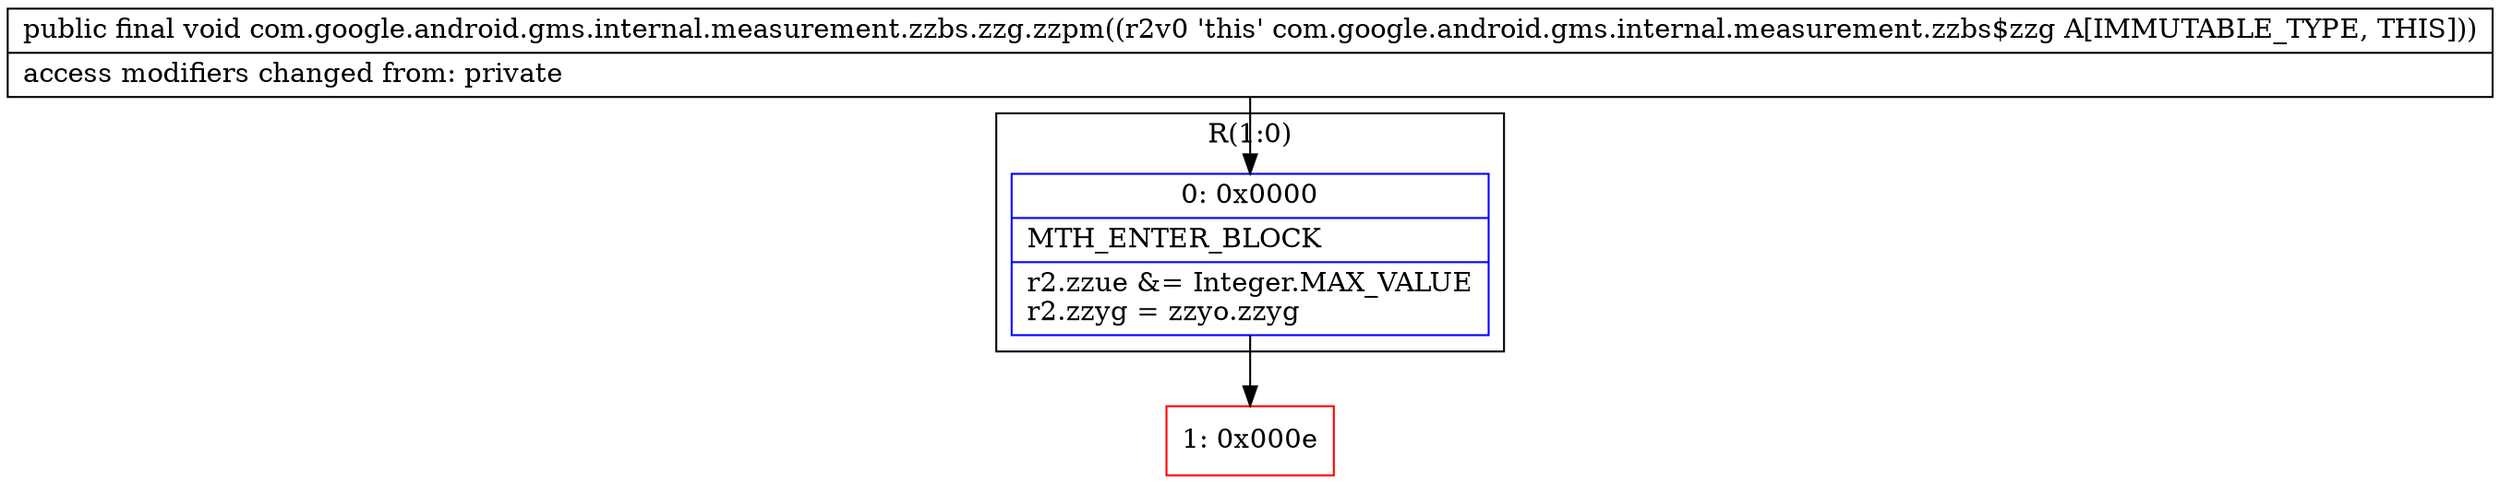 digraph "CFG forcom.google.android.gms.internal.measurement.zzbs.zzg.zzpm()V" {
subgraph cluster_Region_1007536097 {
label = "R(1:0)";
node [shape=record,color=blue];
Node_0 [shape=record,label="{0\:\ 0x0000|MTH_ENTER_BLOCK\l|r2.zzue &= Integer.MAX_VALUE\lr2.zzyg = zzyo.zzyg\l}"];
}
Node_1 [shape=record,color=red,label="{1\:\ 0x000e}"];
MethodNode[shape=record,label="{public final void com.google.android.gms.internal.measurement.zzbs.zzg.zzpm((r2v0 'this' com.google.android.gms.internal.measurement.zzbs$zzg A[IMMUTABLE_TYPE, THIS]))  | access modifiers changed from: private\l}"];
MethodNode -> Node_0;
Node_0 -> Node_1;
}

